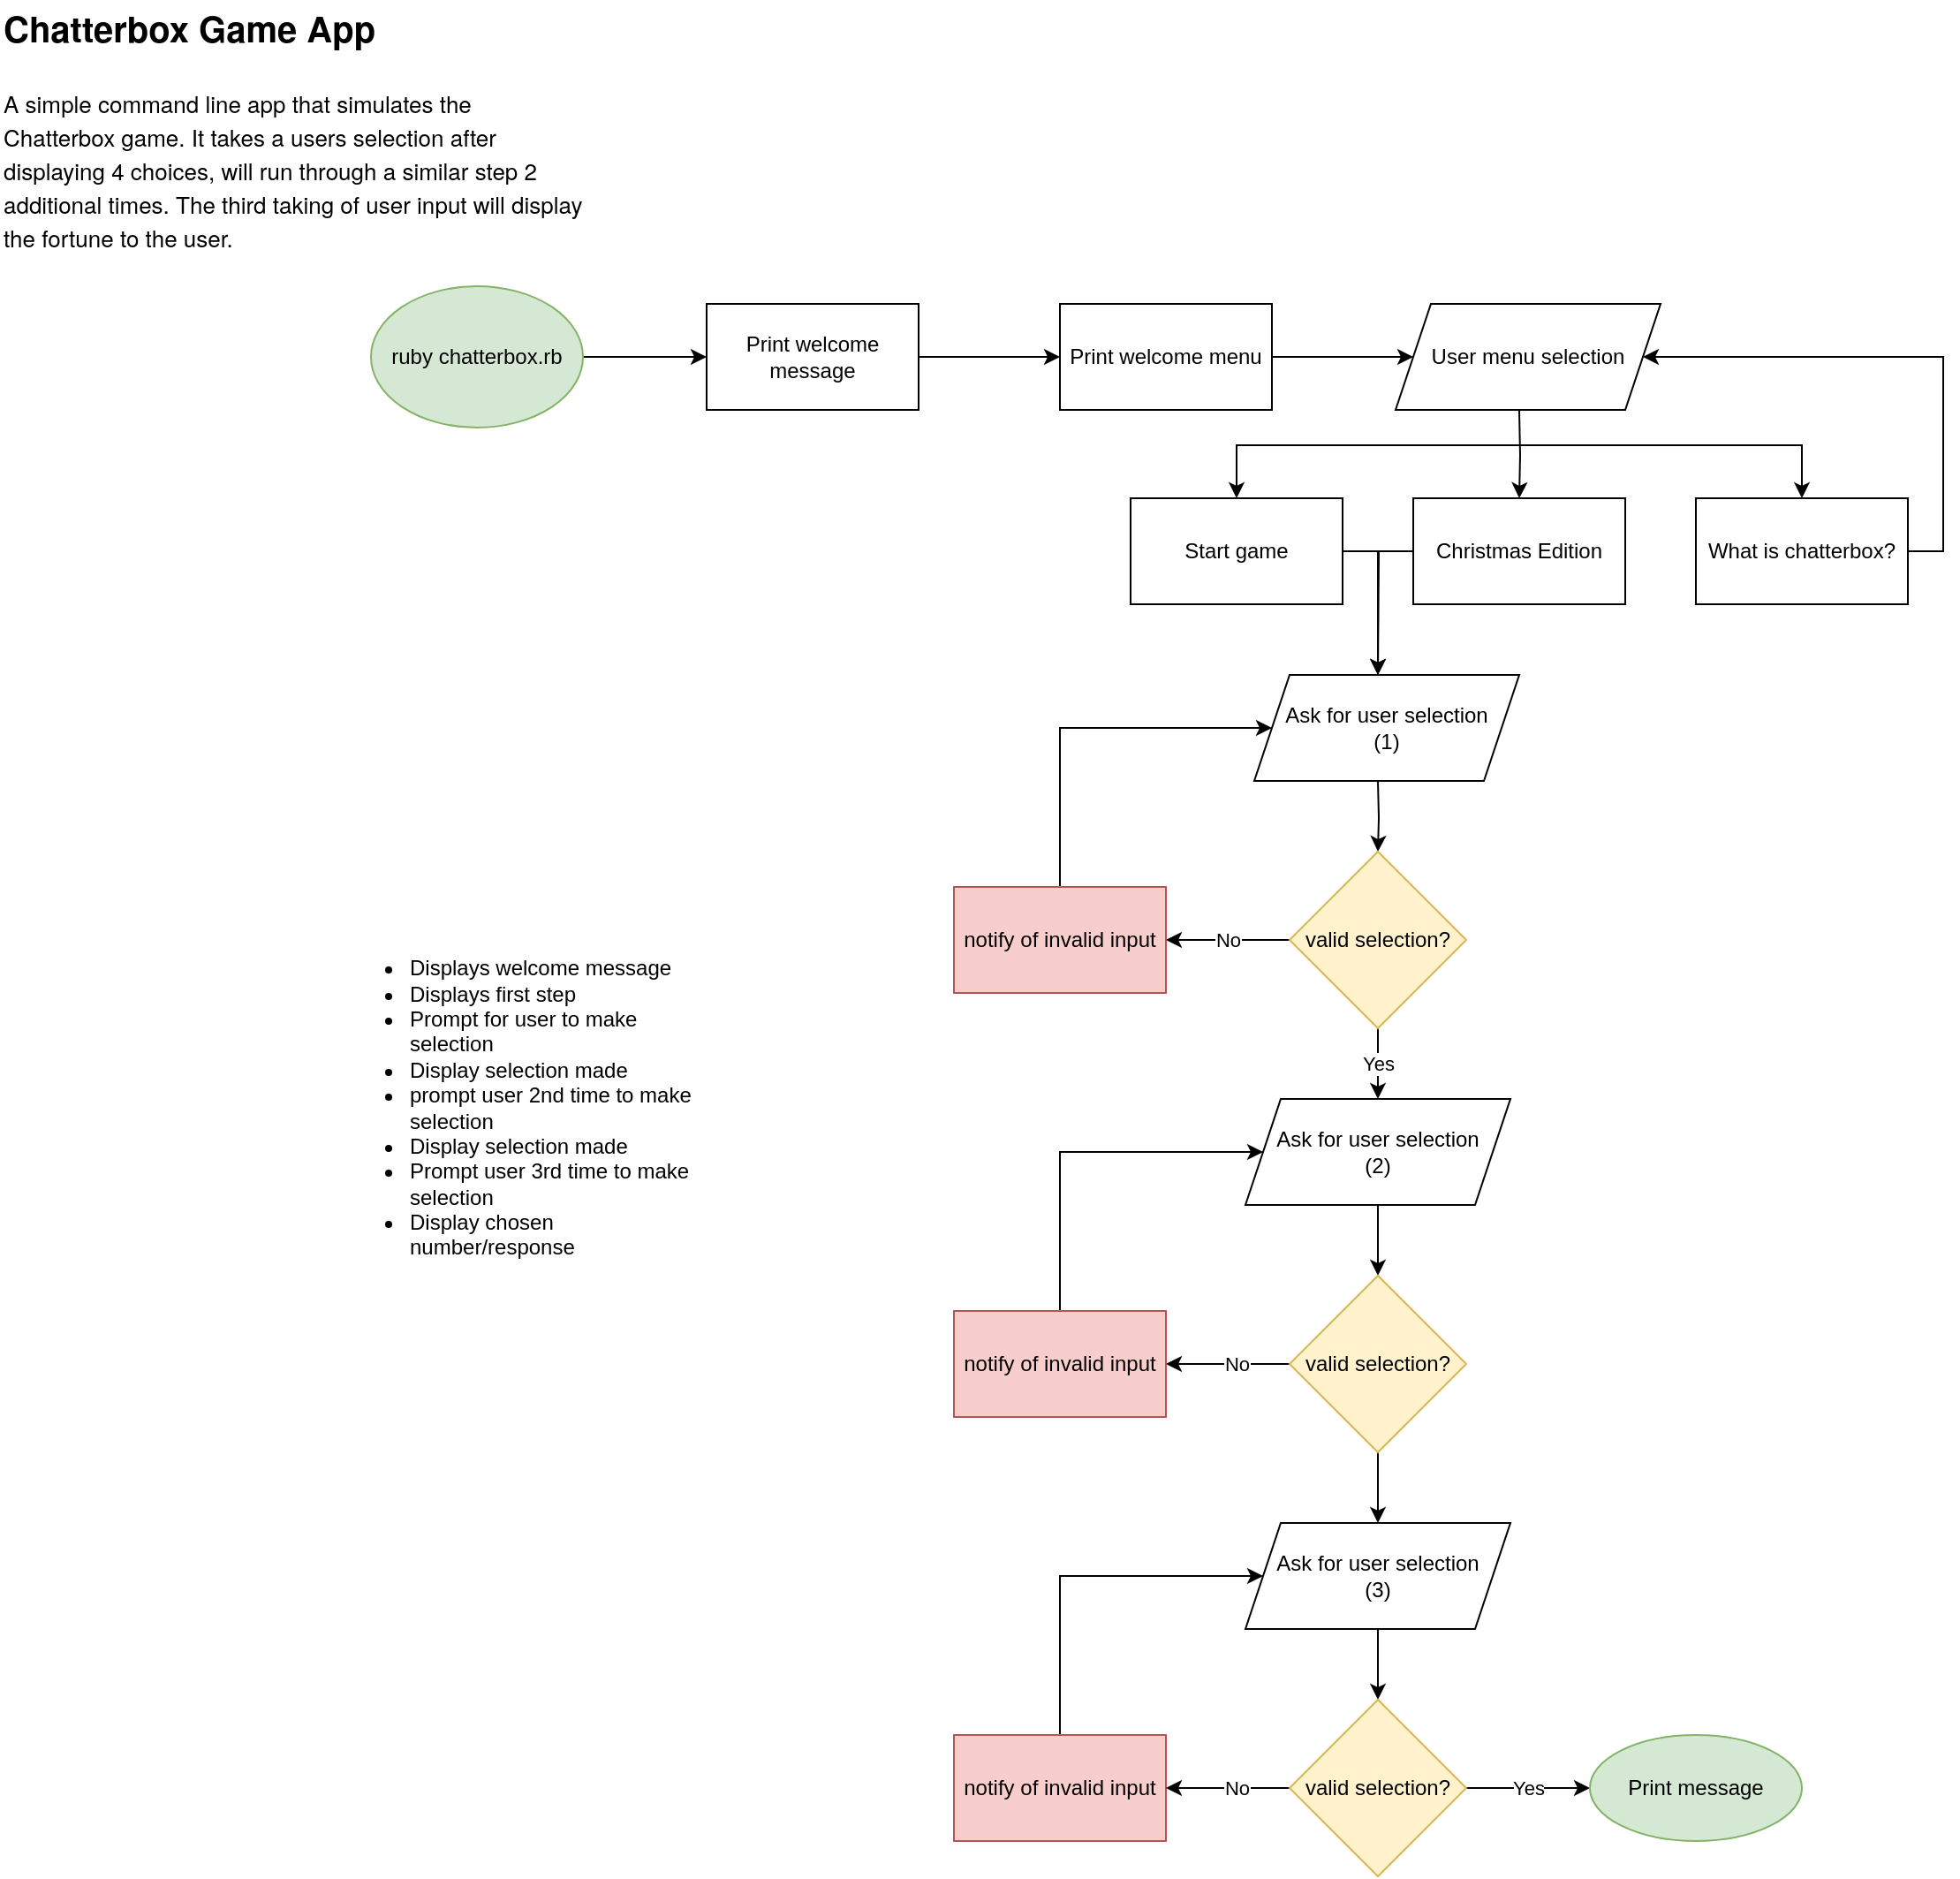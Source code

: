 <mxfile version="15.9.1" type="device"><diagram id="fVZ0C1lMY52Ss5u6WACI" name="Page-1"><mxGraphModel dx="1248" dy="701" grid="1" gridSize="10" guides="1" tooltips="1" connect="1" arrows="1" fold="1" page="1" pageScale="1" pageWidth="1169" pageHeight="827" math="0" shadow="0"><root><mxCell id="0"/><mxCell id="1" parent="0"/><mxCell id="m9BWDmZ7Av2vHP0vZLFP-1" value="&lt;p class=&quot;p1&quot; style=&quot;margin: 0px ; font-stretch: normal ; font-size: 20px ; line-height: normal ; font-family: &amp;#34;helvetica neue&amp;#34;&quot;&gt;&lt;b&gt;Chatterbox Game App&lt;/b&gt;&lt;/p&gt;&lt;p class=&quot;p2&quot; style=&quot;margin: 0px ; font-stretch: normal ; font-size: 13px ; line-height: normal ; font-family: &amp;#34;helvetica neue&amp;#34; ; min-height: 15px&quot;&gt;&lt;br&gt;&lt;/p&gt;&lt;p class=&quot;p3&quot; style=&quot;margin: 0px ; font-stretch: normal ; font-size: 13px ; line-height: normal ; font-family: &amp;#34;helvetica neue&amp;#34;&quot;&gt;A simple command line app that simulates the Chatterbox game. It takes a users selection after displaying 4 choices, will run through a similar step 2 additional times. The third taking of user input will display the fortune to the user.&lt;/p&gt;" style="text;html=1;strokeColor=none;fillColor=none;align=left;verticalAlign=middle;whiteSpace=wrap;rounded=0;" vertex="1" parent="1"><mxGeometry x="40" y="40" width="330" height="140" as="geometry"/></mxCell><mxCell id="m9BWDmZ7Av2vHP0vZLFP-2" value="&lt;ul&gt;&lt;li&gt;Displays welcome message&lt;/li&gt;&lt;li&gt;Displays first step&lt;/li&gt;&lt;li&gt;Prompt for user to make selection&lt;/li&gt;&lt;li&gt;Display selection made&lt;/li&gt;&lt;li&gt;prompt user 2nd time to make selection&lt;/li&gt;&lt;li&gt;Display selection made&lt;/li&gt;&lt;li&gt;Prompt user 3rd time to make selection&lt;/li&gt;&lt;li&gt;Display chosen number/response&lt;/li&gt;&lt;/ul&gt;" style="text;html=1;strokeColor=none;fillColor=none;align=left;verticalAlign=middle;whiteSpace=wrap;rounded=0;" vertex="1" parent="1"><mxGeometry x="230" y="570" width="220" height="190" as="geometry"/></mxCell><mxCell id="m9BWDmZ7Av2vHP0vZLFP-5" value="" style="edgeStyle=orthogonalEdgeStyle;rounded=0;orthogonalLoop=1;jettySize=auto;html=1;" edge="1" parent="1" source="m9BWDmZ7Av2vHP0vZLFP-3" target="m9BWDmZ7Av2vHP0vZLFP-4"><mxGeometry relative="1" as="geometry"/></mxCell><mxCell id="m9BWDmZ7Av2vHP0vZLFP-3" value="ruby chatterbox.rb" style="ellipse;whiteSpace=wrap;html=1;fillColor=#d5e8d4;strokeColor=#82b366;" vertex="1" parent="1"><mxGeometry x="250" y="200" width="120" height="80" as="geometry"/></mxCell><mxCell id="m9BWDmZ7Av2vHP0vZLFP-7" value="" style="edgeStyle=orthogonalEdgeStyle;rounded=0;orthogonalLoop=1;jettySize=auto;html=1;" edge="1" parent="1" source="m9BWDmZ7Av2vHP0vZLFP-4" target="m9BWDmZ7Av2vHP0vZLFP-6"><mxGeometry relative="1" as="geometry"/></mxCell><mxCell id="m9BWDmZ7Av2vHP0vZLFP-4" value="Print welcome message" style="rounded=0;whiteSpace=wrap;html=1;" vertex="1" parent="1"><mxGeometry x="440" y="210" width="120" height="60" as="geometry"/></mxCell><mxCell id="m9BWDmZ7Av2vHP0vZLFP-9" value="" style="edgeStyle=orthogonalEdgeStyle;rounded=0;orthogonalLoop=1;jettySize=auto;html=1;" edge="1" parent="1" source="m9BWDmZ7Av2vHP0vZLFP-6"><mxGeometry relative="1" as="geometry"><mxPoint x="840" y="240" as="targetPoint"/></mxGeometry></mxCell><mxCell id="m9BWDmZ7Av2vHP0vZLFP-6" value="Print welcome menu" style="rounded=0;whiteSpace=wrap;html=1;" vertex="1" parent="1"><mxGeometry x="640" y="210" width="120" height="60" as="geometry"/></mxCell><mxCell id="m9BWDmZ7Av2vHP0vZLFP-20" value="" style="edgeStyle=orthogonalEdgeStyle;rounded=0;orthogonalLoop=1;jettySize=auto;html=1;" edge="1" parent="1" target="m9BWDmZ7Av2vHP0vZLFP-15"><mxGeometry relative="1" as="geometry"><mxPoint x="900" y="270" as="sourcePoint"/></mxGeometry></mxCell><mxCell id="m9BWDmZ7Av2vHP0vZLFP-25" value="" style="edgeStyle=orthogonalEdgeStyle;rounded=0;orthogonalLoop=1;jettySize=auto;html=1;" edge="1" parent="1" source="m9BWDmZ7Av2vHP0vZLFP-12"><mxGeometry relative="1" as="geometry"><mxPoint x="820" y="420" as="targetPoint"/></mxGeometry></mxCell><mxCell id="m9BWDmZ7Av2vHP0vZLFP-12" value="Start game" style="rounded=0;whiteSpace=wrap;html=1;" vertex="1" parent="1"><mxGeometry x="680" y="320" width="120" height="60" as="geometry"/></mxCell><mxCell id="m9BWDmZ7Av2vHP0vZLFP-26" value="" style="edgeStyle=orthogonalEdgeStyle;rounded=0;orthogonalLoop=1;jettySize=auto;html=1;" edge="1" parent="1" source="m9BWDmZ7Av2vHP0vZLFP-15"><mxGeometry relative="1" as="geometry"><mxPoint x="820" y="420" as="targetPoint"/></mxGeometry></mxCell><mxCell id="m9BWDmZ7Av2vHP0vZLFP-15" value="Christmas Edition" style="rounded=0;whiteSpace=wrap;html=1;" vertex="1" parent="1"><mxGeometry x="840" y="320" width="120" height="60" as="geometry"/></mxCell><mxCell id="m9BWDmZ7Av2vHP0vZLFP-18" value="&lt;span&gt;What is chatterbox?&lt;/span&gt;" style="rounded=0;whiteSpace=wrap;html=1;" vertex="1" parent="1"><mxGeometry x="1000" y="320" width="120" height="60" as="geometry"/></mxCell><mxCell id="m9BWDmZ7Av2vHP0vZLFP-22" value="" style="endArrow=classic;html=1;rounded=0;entryX=0.5;entryY=0;entryDx=0;entryDy=0;" edge="1" parent="1" target="m9BWDmZ7Av2vHP0vZLFP-12"><mxGeometry width="50" height="50" relative="1" as="geometry"><mxPoint x="900" y="290" as="sourcePoint"/><mxPoint x="810" y="260" as="targetPoint"/><Array as="points"><mxPoint x="740" y="290"/></Array></mxGeometry></mxCell><mxCell id="m9BWDmZ7Av2vHP0vZLFP-23" value="" style="endArrow=classic;html=1;rounded=0;entryX=0.5;entryY=0;entryDx=0;entryDy=0;" edge="1" parent="1" target="m9BWDmZ7Av2vHP0vZLFP-18"><mxGeometry width="50" height="50" relative="1" as="geometry"><mxPoint x="900" y="290" as="sourcePoint"/><mxPoint x="950" y="240" as="targetPoint"/><Array as="points"><mxPoint x="1060" y="290"/></Array></mxGeometry></mxCell><mxCell id="m9BWDmZ7Av2vHP0vZLFP-29" value="" style="edgeStyle=orthogonalEdgeStyle;rounded=0;orthogonalLoop=1;jettySize=auto;html=1;" edge="1" parent="1" target="m9BWDmZ7Av2vHP0vZLFP-28"><mxGeometry relative="1" as="geometry"><mxPoint x="820" y="480" as="sourcePoint"/></mxGeometry></mxCell><mxCell id="m9BWDmZ7Av2vHP0vZLFP-27" value="" style="endArrow=classic;html=1;rounded=0;entryX=1;entryY=0.5;entryDx=0;entryDy=0;" edge="1" parent="1" target="m9BWDmZ7Av2vHP0vZLFP-34"><mxGeometry width="50" height="50" relative="1" as="geometry"><mxPoint x="1120" y="350" as="sourcePoint"/><mxPoint x="960" y="240" as="targetPoint"/><Array as="points"><mxPoint x="1140" y="350"/><mxPoint x="1140" y="240"/></Array></mxGeometry></mxCell><mxCell id="m9BWDmZ7Av2vHP0vZLFP-31" value="No" style="edgeStyle=orthogonalEdgeStyle;rounded=0;orthogonalLoop=1;jettySize=auto;html=1;" edge="1" parent="1" source="m9BWDmZ7Av2vHP0vZLFP-28" target="m9BWDmZ7Av2vHP0vZLFP-30"><mxGeometry relative="1" as="geometry"/></mxCell><mxCell id="m9BWDmZ7Av2vHP0vZLFP-36" value="Yes" style="edgeStyle=orthogonalEdgeStyle;rounded=0;orthogonalLoop=1;jettySize=auto;html=1;" edge="1" parent="1" source="m9BWDmZ7Av2vHP0vZLFP-28" target="m9BWDmZ7Av2vHP0vZLFP-35"><mxGeometry relative="1" as="geometry"/></mxCell><mxCell id="m9BWDmZ7Av2vHP0vZLFP-28" value="valid selection?" style="rhombus;whiteSpace=wrap;html=1;rounded=0;fillColor=#fff2cc;strokeColor=#d6b656;" vertex="1" parent="1"><mxGeometry x="770" y="520" width="100" height="100" as="geometry"/></mxCell><mxCell id="m9BWDmZ7Av2vHP0vZLFP-32" style="edgeStyle=orthogonalEdgeStyle;rounded=0;orthogonalLoop=1;jettySize=auto;html=1;entryX=0;entryY=0.5;entryDx=0;entryDy=0;" edge="1" parent="1" source="m9BWDmZ7Av2vHP0vZLFP-30"><mxGeometry relative="1" as="geometry"><mxPoint x="760" y="450" as="targetPoint"/><Array as="points"><mxPoint x="640" y="450"/></Array></mxGeometry></mxCell><mxCell id="m9BWDmZ7Av2vHP0vZLFP-30" value="notify of invalid input" style="whiteSpace=wrap;html=1;rounded=0;fillColor=#f8cecc;strokeColor=#b85450;" vertex="1" parent="1"><mxGeometry x="580" y="540" width="120" height="60" as="geometry"/></mxCell><mxCell id="m9BWDmZ7Av2vHP0vZLFP-33" value="&lt;span&gt;Ask for user selection&lt;br&gt;(1)&lt;br&gt;&lt;/span&gt;" style="shape=parallelogram;perimeter=parallelogramPerimeter;whiteSpace=wrap;html=1;fixedSize=1;" vertex="1" parent="1"><mxGeometry x="750" y="420" width="150" height="60" as="geometry"/></mxCell><mxCell id="m9BWDmZ7Av2vHP0vZLFP-34" value="&lt;span&gt;User menu selection&lt;/span&gt;" style="shape=parallelogram;perimeter=parallelogramPerimeter;whiteSpace=wrap;html=1;fixedSize=1;" vertex="1" parent="1"><mxGeometry x="830" y="210" width="150" height="60" as="geometry"/></mxCell><mxCell id="m9BWDmZ7Av2vHP0vZLFP-38" value="" style="edgeStyle=orthogonalEdgeStyle;rounded=0;orthogonalLoop=1;jettySize=auto;html=1;" edge="1" parent="1" source="m9BWDmZ7Av2vHP0vZLFP-35" target="m9BWDmZ7Av2vHP0vZLFP-37"><mxGeometry relative="1" as="geometry"/></mxCell><mxCell id="m9BWDmZ7Av2vHP0vZLFP-35" value="&lt;span&gt;Ask for user selection&lt;br&gt;(2)&lt;br&gt;&lt;/span&gt;" style="shape=parallelogram;perimeter=parallelogramPerimeter;whiteSpace=wrap;html=1;fixedSize=1;rounded=0;" vertex="1" parent="1"><mxGeometry x="745" y="660" width="150" height="60" as="geometry"/></mxCell><mxCell id="m9BWDmZ7Av2vHP0vZLFP-40" value="" style="edgeStyle=orthogonalEdgeStyle;rounded=0;orthogonalLoop=1;jettySize=auto;html=1;" edge="1" parent="1" source="m9BWDmZ7Av2vHP0vZLFP-37" target="m9BWDmZ7Av2vHP0vZLFP-39"><mxGeometry relative="1" as="geometry"/></mxCell><mxCell id="m9BWDmZ7Av2vHP0vZLFP-51" value="No" style="edgeLabel;html=1;align=center;verticalAlign=middle;resizable=0;points=[];" vertex="1" connectable="0" parent="m9BWDmZ7Av2vHP0vZLFP-40"><mxGeometry x="-0.191" y="6" relative="1" as="geometry"><mxPoint x="-2" y="-6" as="offset"/></mxGeometry></mxCell><mxCell id="m9BWDmZ7Av2vHP0vZLFP-45" value="" style="edgeStyle=orthogonalEdgeStyle;rounded=0;orthogonalLoop=1;jettySize=auto;html=1;" edge="1" parent="1" source="m9BWDmZ7Av2vHP0vZLFP-37" target="m9BWDmZ7Av2vHP0vZLFP-44"><mxGeometry relative="1" as="geometry"/></mxCell><mxCell id="m9BWDmZ7Av2vHP0vZLFP-37" value="valid selection?" style="rhombus;whiteSpace=wrap;html=1;rounded=0;fillColor=#fff2cc;strokeColor=#d6b656;" vertex="1" parent="1"><mxGeometry x="770" y="760" width="100" height="100" as="geometry"/></mxCell><mxCell id="m9BWDmZ7Av2vHP0vZLFP-41" style="edgeStyle=orthogonalEdgeStyle;rounded=0;orthogonalLoop=1;jettySize=auto;html=1;entryX=0;entryY=0.5;entryDx=0;entryDy=0;" edge="1" parent="1" source="m9BWDmZ7Av2vHP0vZLFP-39" target="m9BWDmZ7Av2vHP0vZLFP-35"><mxGeometry relative="1" as="geometry"><Array as="points"><mxPoint x="640" y="690"/></Array></mxGeometry></mxCell><mxCell id="m9BWDmZ7Av2vHP0vZLFP-39" value="notify of invalid input" style="whiteSpace=wrap;html=1;rounded=0;fillColor=#f8cecc;strokeColor=#b85450;" vertex="1" parent="1"><mxGeometry x="580" y="780" width="120" height="60" as="geometry"/></mxCell><mxCell id="m9BWDmZ7Av2vHP0vZLFP-48" value="" style="edgeStyle=orthogonalEdgeStyle;rounded=0;orthogonalLoop=1;jettySize=auto;html=1;" edge="1" parent="1" source="m9BWDmZ7Av2vHP0vZLFP-44" target="m9BWDmZ7Av2vHP0vZLFP-47"><mxGeometry relative="1" as="geometry"/></mxCell><mxCell id="m9BWDmZ7Av2vHP0vZLFP-44" value="&lt;span&gt;Ask for user selection&lt;br&gt;(3)&lt;br&gt;&lt;/span&gt;" style="shape=parallelogram;perimeter=parallelogramPerimeter;whiteSpace=wrap;html=1;fixedSize=1;rounded=0;" vertex="1" parent="1"><mxGeometry x="745" y="900" width="150" height="60" as="geometry"/></mxCell><mxCell id="m9BWDmZ7Av2vHP0vZLFP-50" style="edgeStyle=orthogonalEdgeStyle;rounded=0;orthogonalLoop=1;jettySize=auto;html=1;entryX=0;entryY=0.5;entryDx=0;entryDy=0;" edge="1" parent="1" source="m9BWDmZ7Av2vHP0vZLFP-46" target="m9BWDmZ7Av2vHP0vZLFP-44"><mxGeometry relative="1" as="geometry"><mxPoint x="740" y="930" as="targetPoint"/><Array as="points"><mxPoint x="640" y="930"/></Array></mxGeometry></mxCell><mxCell id="m9BWDmZ7Av2vHP0vZLFP-46" value="notify of invalid input" style="whiteSpace=wrap;html=1;rounded=0;fillColor=#f8cecc;strokeColor=#b85450;" vertex="1" parent="1"><mxGeometry x="580" y="1020" width="120" height="60" as="geometry"/></mxCell><mxCell id="m9BWDmZ7Av2vHP0vZLFP-49" value="" style="edgeStyle=orthogonalEdgeStyle;rounded=0;orthogonalLoop=1;jettySize=auto;html=1;" edge="1" parent="1" source="m9BWDmZ7Av2vHP0vZLFP-47" target="m9BWDmZ7Av2vHP0vZLFP-46"><mxGeometry relative="1" as="geometry"/></mxCell><mxCell id="m9BWDmZ7Av2vHP0vZLFP-52" value="No" style="edgeLabel;html=1;align=center;verticalAlign=middle;resizable=0;points=[];" vertex="1" connectable="0" parent="m9BWDmZ7Av2vHP0vZLFP-49"><mxGeometry x="-0.023" y="-1" relative="1" as="geometry"><mxPoint x="4" y="1" as="offset"/></mxGeometry></mxCell><mxCell id="m9BWDmZ7Av2vHP0vZLFP-54" value="Yes" style="edgeStyle=orthogonalEdgeStyle;rounded=0;orthogonalLoop=1;jettySize=auto;html=1;" edge="1" parent="1" source="m9BWDmZ7Av2vHP0vZLFP-47" target="m9BWDmZ7Av2vHP0vZLFP-53"><mxGeometry relative="1" as="geometry"/></mxCell><mxCell id="m9BWDmZ7Av2vHP0vZLFP-47" value="valid selection?" style="rhombus;whiteSpace=wrap;html=1;rounded=0;fillColor=#fff2cc;strokeColor=#d6b656;" vertex="1" parent="1"><mxGeometry x="770" y="1000" width="100" height="100" as="geometry"/></mxCell><mxCell id="m9BWDmZ7Av2vHP0vZLFP-53" value="Print message" style="ellipse;whiteSpace=wrap;html=1;rounded=0;fillColor=#d5e8d4;strokeColor=#82b366;" vertex="1" parent="1"><mxGeometry x="940" y="1020" width="120" height="60" as="geometry"/></mxCell></root></mxGraphModel></diagram></mxfile>